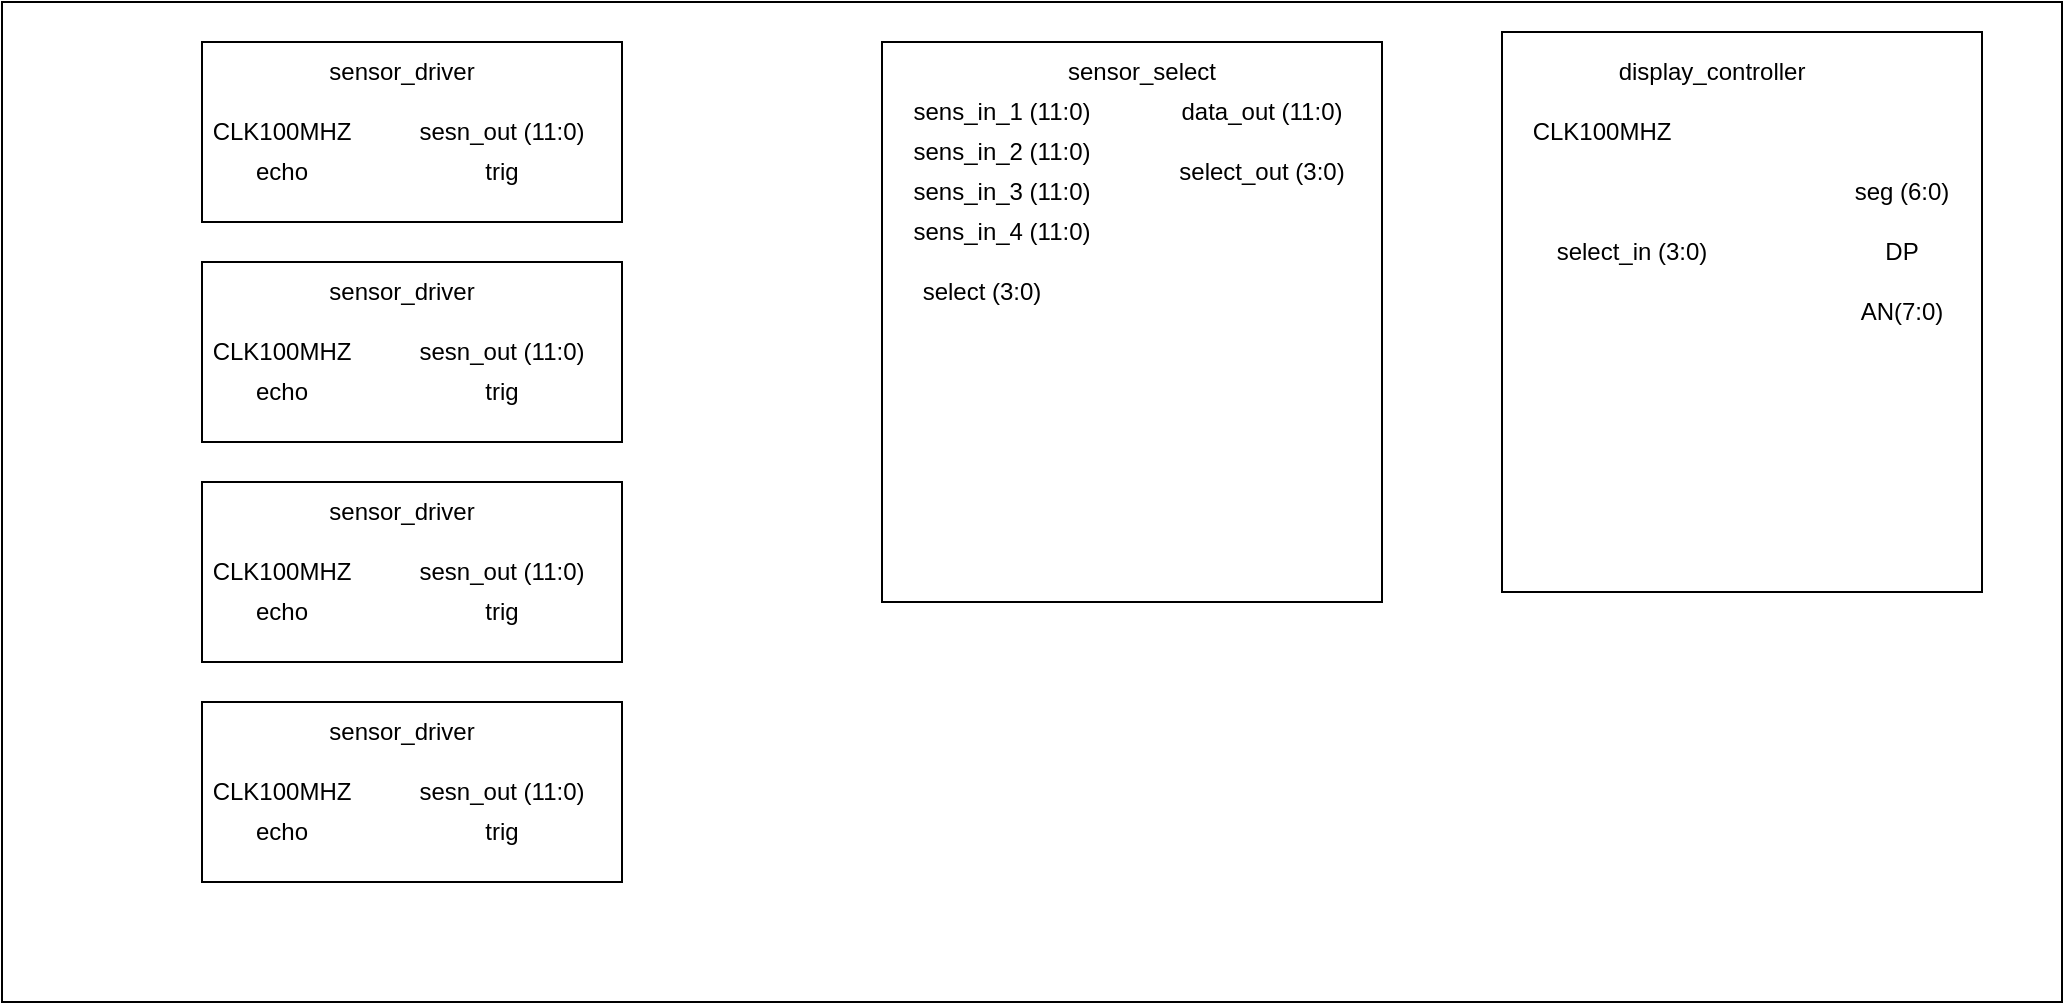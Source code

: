 <mxfile version="26.2.2">
  <diagram name="Stránka-1" id="uQuWTQcgDwJb65fCLmZk">
    <mxGraphModel dx="1871" dy="722" grid="1" gridSize="10" guides="1" tooltips="1" connect="1" arrows="1" fold="1" page="1" pageScale="1" pageWidth="827" pageHeight="1169" math="0" shadow="0">
      <root>
        <mxCell id="0" />
        <mxCell id="1" parent="0" />
        <mxCell id="Ia1E7Pe4GuGRzUIp9X2G-49" value="" style="rounded=0;whiteSpace=wrap;html=1;align=center;verticalAlign=middle;fontFamily=Helvetica;fontSize=12;fontColor=default;fillColor=default;gradientColor=none;strokeColor=default;" parent="1" vertex="1">
          <mxGeometry x="-230" y="20" width="1030" height="500" as="geometry" />
        </mxCell>
        <mxCell id="Ia1E7Pe4GuGRzUIp9X2G-1" value="" style="rounded=0;whiteSpace=wrap;html=1;fillColor=default;" parent="1" vertex="1">
          <mxGeometry x="520" y="35" width="240" height="280" as="geometry" />
        </mxCell>
        <mxCell id="Ia1E7Pe4GuGRzUIp9X2G-2" value="&lt;span style=&quot;color: light-dark(rgb(0, 0, 0), rgb(0, 0, 0));&quot;&gt;display_controller&lt;/span&gt;" style="text;html=1;align=center;verticalAlign=middle;whiteSpace=wrap;rounded=0;fillColor=none;" parent="1" vertex="1">
          <mxGeometry x="595" y="40" width="60" height="30" as="geometry" />
        </mxCell>
        <mxCell id="Ia1E7Pe4GuGRzUIp9X2G-5" value="&lt;span style=&quot;color: light-dark(rgb(0, 0, 0), rgb(0, 0, 0));&quot;&gt;CLK100MHZ&lt;/span&gt;" style="text;html=1;align=center;verticalAlign=middle;whiteSpace=wrap;rounded=0;" parent="1" vertex="1">
          <mxGeometry x="540" y="70" width="60" height="30" as="geometry" />
        </mxCell>
        <mxCell id="Ia1E7Pe4GuGRzUIp9X2G-10" value="&lt;span style=&quot;color: light-dark(rgb(0, 0, 0), rgb(0, 0, 0));&quot;&gt;select_in (3:0)&lt;/span&gt;" style="text;html=1;align=center;verticalAlign=middle;whiteSpace=wrap;rounded=0;" parent="1" vertex="1">
          <mxGeometry x="540" y="130" width="90" height="30" as="geometry" />
        </mxCell>
        <mxCell id="Ia1E7Pe4GuGRzUIp9X2G-11" value="&lt;span style=&quot;color: light-dark(rgb(0, 0, 0), rgb(0, 0, 0));&quot;&gt;seg (6:0)&lt;/span&gt;" style="text;html=1;align=center;verticalAlign=middle;whiteSpace=wrap;rounded=0;" parent="1" vertex="1">
          <mxGeometry x="680" y="100" width="80" height="30" as="geometry" />
        </mxCell>
        <mxCell id="Ia1E7Pe4GuGRzUIp9X2G-12" value="&lt;span style=&quot;color: light-dark(rgb(0, 0, 0), rgb(0, 0, 0));&quot;&gt;DP&lt;/span&gt;" style="text;html=1;align=center;verticalAlign=middle;whiteSpace=wrap;rounded=0;" parent="1" vertex="1">
          <mxGeometry x="680" y="130" width="80" height="30" as="geometry" />
        </mxCell>
        <mxCell id="Ia1E7Pe4GuGRzUIp9X2G-13" value="&lt;span style=&quot;color: light-dark(rgb(0, 0, 0), rgb(0, 0, 0));&quot;&gt;AN(7:0)&lt;/span&gt;" style="text;html=1;align=center;verticalAlign=middle;whiteSpace=wrap;rounded=0;" parent="1" vertex="1">
          <mxGeometry x="680" y="160" width="80" height="30" as="geometry" />
        </mxCell>
        <mxCell id="Ia1E7Pe4GuGRzUIp9X2G-14" value="" style="rounded=0;whiteSpace=wrap;html=1;align=center;verticalAlign=middle;fontFamily=Helvetica;fontSize=12;fontColor=default;fillColor=light-dark(#FFFFFF,#FFFFFF);gradientColor=none;" parent="1" vertex="1">
          <mxGeometry x="210" y="40" width="250" height="280" as="geometry" />
        </mxCell>
        <mxCell id="Ia1E7Pe4GuGRzUIp9X2G-15" value="&lt;span style=&quot;color: light-dark(rgb(0, 0, 0), rgb(0, 0, 0));&quot;&gt;sens_in_1 (11:0)&lt;/span&gt;" style="text;html=1;align=center;verticalAlign=middle;whiteSpace=wrap;rounded=0;" parent="1" vertex="1">
          <mxGeometry x="220" y="60" width="100" height="30" as="geometry" />
        </mxCell>
        <mxCell id="Ia1E7Pe4GuGRzUIp9X2G-16" value="&lt;span style=&quot;color: light-dark(rgb(0, 0, 0), rgb(0, 0, 0));&quot;&gt;sens_in_2 (11:0)&lt;/span&gt;" style="text;html=1;align=center;verticalAlign=middle;whiteSpace=wrap;rounded=0;" parent="1" vertex="1">
          <mxGeometry x="220" y="80" width="100" height="30" as="geometry" />
        </mxCell>
        <mxCell id="Ia1E7Pe4GuGRzUIp9X2G-17" value="&lt;span style=&quot;color: light-dark(rgb(0, 0, 0), rgb(0, 0, 0));&quot;&gt;sens_in_3 (11:0)&lt;/span&gt;" style="text;html=1;align=center;verticalAlign=middle;whiteSpace=wrap;rounded=0;" parent="1" vertex="1">
          <mxGeometry x="220" y="100" width="100" height="30" as="geometry" />
        </mxCell>
        <mxCell id="Ia1E7Pe4GuGRzUIp9X2G-18" value="&lt;span style=&quot;color: light-dark(rgb(0, 0, 0), rgb(0, 0, 0));&quot;&gt;sens_in_4 (11:0)&lt;/span&gt;" style="text;html=1;align=center;verticalAlign=middle;whiteSpace=wrap;rounded=0;" parent="1" vertex="1">
          <mxGeometry x="220" y="120" width="100" height="30" as="geometry" />
        </mxCell>
        <mxCell id="Ia1E7Pe4GuGRzUIp9X2G-19" value="&lt;span style=&quot;color: light-dark(rgb(0, 0, 0), rgb(0, 0, 0));&quot;&gt;select (3:0)&lt;/span&gt;" style="text;html=1;align=center;verticalAlign=middle;whiteSpace=wrap;rounded=0;" parent="1" vertex="1">
          <mxGeometry x="210" y="150" width="100" height="30" as="geometry" />
        </mxCell>
        <mxCell id="Ia1E7Pe4GuGRzUIp9X2G-20" value="&lt;span style=&quot;color: light-dark(rgb(0, 0, 0), rgb(0, 0, 0));&quot;&gt;data_out (11:0)&lt;/span&gt;" style="text;html=1;align=center;verticalAlign=middle;whiteSpace=wrap;rounded=0;" parent="1" vertex="1">
          <mxGeometry x="350" y="60" width="100" height="30" as="geometry" />
        </mxCell>
        <mxCell id="Ia1E7Pe4GuGRzUIp9X2G-21" value="&lt;span style=&quot;color: light-dark(rgb(0, 0, 0), rgb(0, 0, 0));&quot;&gt;sensor_select&lt;/span&gt;" style="text;html=1;align=center;verticalAlign=middle;whiteSpace=wrap;rounded=0;" parent="1" vertex="1">
          <mxGeometry x="290" y="40" width="100" height="30" as="geometry" />
        </mxCell>
        <mxCell id="Ia1E7Pe4GuGRzUIp9X2G-25" value="&lt;span style=&quot;color: light-dark(rgb(0, 0, 0), rgb(0, 0, 0));&quot;&gt;select_out (3:0)&lt;/span&gt;" style="text;html=1;align=center;verticalAlign=middle;whiteSpace=wrap;rounded=0;" parent="1" vertex="1">
          <mxGeometry x="350" y="90" width="100" height="30" as="geometry" />
        </mxCell>
        <mxCell id="Ia1E7Pe4GuGRzUIp9X2G-32" value="" style="group" parent="1" vertex="1" connectable="0">
          <mxGeometry x="-130" y="40" width="210" height="90" as="geometry" />
        </mxCell>
        <mxCell id="Ia1E7Pe4GuGRzUIp9X2G-28" value="" style="rounded=0;whiteSpace=wrap;html=1;align=center;verticalAlign=middle;fontFamily=Helvetica;fontSize=12;fontColor=default;fillColor=light-dark(#FFFFFF,#FFFFFF);gradientColor=none;" parent="Ia1E7Pe4GuGRzUIp9X2G-32" vertex="1">
          <mxGeometry width="210" height="90" as="geometry" />
        </mxCell>
        <mxCell id="Ia1E7Pe4GuGRzUIp9X2G-29" value="&lt;span style=&quot;color: light-dark(rgb(0, 0, 0), rgb(0, 0, 0));&quot;&gt;sensor_driver&lt;/span&gt;" style="text;html=1;align=center;verticalAlign=middle;whiteSpace=wrap;rounded=0;" parent="Ia1E7Pe4GuGRzUIp9X2G-32" vertex="1">
          <mxGeometry x="50" width="100" height="30" as="geometry" />
        </mxCell>
        <mxCell id="Ia1E7Pe4GuGRzUIp9X2G-30" value="&lt;span style=&quot;color: light-dark(rgb(0, 0, 0), rgb(0, 0, 0));&quot;&gt;CLK100MHZ&lt;/span&gt;" style="text;html=1;align=center;verticalAlign=middle;whiteSpace=wrap;rounded=0;" parent="Ia1E7Pe4GuGRzUIp9X2G-32" vertex="1">
          <mxGeometry x="10" y="30" width="60" height="30" as="geometry" />
        </mxCell>
        <mxCell id="Ia1E7Pe4GuGRzUIp9X2G-31" value="&lt;span style=&quot;color: light-dark(rgb(0, 0, 0), rgb(0, 0, 0));&quot;&gt;sesn_out (11:0)&lt;/span&gt;" style="text;html=1;align=center;verticalAlign=middle;whiteSpace=wrap;rounded=0;" parent="Ia1E7Pe4GuGRzUIp9X2G-32" vertex="1">
          <mxGeometry x="100" y="30" width="100" height="30" as="geometry" />
        </mxCell>
        <mxCell id="mv-UvQCw2m-dkChldLvW-1" value="&lt;span style=&quot;color: light-dark(rgb(0, 0, 0), rgb(0, 0, 0));&quot;&gt;echo&lt;/span&gt;" style="text;html=1;align=center;verticalAlign=middle;whiteSpace=wrap;rounded=0;" vertex="1" parent="Ia1E7Pe4GuGRzUIp9X2G-32">
          <mxGeometry x="10" y="50" width="60" height="30" as="geometry" />
        </mxCell>
        <mxCell id="mv-UvQCw2m-dkChldLvW-2" value="&lt;span style=&quot;color: light-dark(rgb(0, 0, 0), rgb(0, 0, 0));&quot;&gt;trig&lt;/span&gt;" style="text;html=1;align=center;verticalAlign=middle;whiteSpace=wrap;rounded=0;" vertex="1" parent="Ia1E7Pe4GuGRzUIp9X2G-32">
          <mxGeometry x="100" y="50" width="100" height="30" as="geometry" />
        </mxCell>
        <mxCell id="mv-UvQCw2m-dkChldLvW-3" value="" style="group" vertex="1" connectable="0" parent="1">
          <mxGeometry x="-130" y="150" width="210" height="90" as="geometry" />
        </mxCell>
        <mxCell id="mv-UvQCw2m-dkChldLvW-4" value="" style="rounded=0;whiteSpace=wrap;html=1;align=center;verticalAlign=middle;fontFamily=Helvetica;fontSize=12;fontColor=default;fillColor=light-dark(#FFFFFF,#FFFFFF);gradientColor=none;" vertex="1" parent="mv-UvQCw2m-dkChldLvW-3">
          <mxGeometry width="210" height="90" as="geometry" />
        </mxCell>
        <mxCell id="mv-UvQCw2m-dkChldLvW-5" value="&lt;span style=&quot;color: light-dark(rgb(0, 0, 0), rgb(0, 0, 0));&quot;&gt;sensor_driver&lt;/span&gt;" style="text;html=1;align=center;verticalAlign=middle;whiteSpace=wrap;rounded=0;" vertex="1" parent="mv-UvQCw2m-dkChldLvW-3">
          <mxGeometry x="50" width="100" height="30" as="geometry" />
        </mxCell>
        <mxCell id="mv-UvQCw2m-dkChldLvW-6" value="&lt;span style=&quot;color: light-dark(rgb(0, 0, 0), rgb(0, 0, 0));&quot;&gt;CLK100MHZ&lt;/span&gt;" style="text;html=1;align=center;verticalAlign=middle;whiteSpace=wrap;rounded=0;" vertex="1" parent="mv-UvQCw2m-dkChldLvW-3">
          <mxGeometry x="10" y="30" width="60" height="30" as="geometry" />
        </mxCell>
        <mxCell id="mv-UvQCw2m-dkChldLvW-7" value="&lt;span style=&quot;color: light-dark(rgb(0, 0, 0), rgb(0, 0, 0));&quot;&gt;sesn_out (11:0)&lt;/span&gt;" style="text;html=1;align=center;verticalAlign=middle;whiteSpace=wrap;rounded=0;" vertex="1" parent="mv-UvQCw2m-dkChldLvW-3">
          <mxGeometry x="100" y="30" width="100" height="30" as="geometry" />
        </mxCell>
        <mxCell id="mv-UvQCw2m-dkChldLvW-8" value="&lt;span style=&quot;color: light-dark(rgb(0, 0, 0), rgb(0, 0, 0));&quot;&gt;echo&lt;/span&gt;" style="text;html=1;align=center;verticalAlign=middle;whiteSpace=wrap;rounded=0;" vertex="1" parent="mv-UvQCw2m-dkChldLvW-3">
          <mxGeometry x="10" y="50" width="60" height="30" as="geometry" />
        </mxCell>
        <mxCell id="mv-UvQCw2m-dkChldLvW-9" value="&lt;span style=&quot;color: light-dark(rgb(0, 0, 0), rgb(0, 0, 0));&quot;&gt;trig&lt;/span&gt;" style="text;html=1;align=center;verticalAlign=middle;whiteSpace=wrap;rounded=0;" vertex="1" parent="mv-UvQCw2m-dkChldLvW-3">
          <mxGeometry x="100" y="50" width="100" height="30" as="geometry" />
        </mxCell>
        <mxCell id="mv-UvQCw2m-dkChldLvW-10" value="" style="group" vertex="1" connectable="0" parent="1">
          <mxGeometry x="-130" y="260" width="210" height="90" as="geometry" />
        </mxCell>
        <mxCell id="mv-UvQCw2m-dkChldLvW-11" value="" style="rounded=0;whiteSpace=wrap;html=1;align=center;verticalAlign=middle;fontFamily=Helvetica;fontSize=12;fontColor=default;fillColor=light-dark(#FFFFFF,#FFFFFF);gradientColor=none;" vertex="1" parent="mv-UvQCw2m-dkChldLvW-10">
          <mxGeometry width="210" height="90" as="geometry" />
        </mxCell>
        <mxCell id="mv-UvQCw2m-dkChldLvW-12" value="&lt;span style=&quot;color: light-dark(rgb(0, 0, 0), rgb(0, 0, 0));&quot;&gt;sensor_driver&lt;/span&gt;" style="text;html=1;align=center;verticalAlign=middle;whiteSpace=wrap;rounded=0;" vertex="1" parent="mv-UvQCw2m-dkChldLvW-10">
          <mxGeometry x="50" width="100" height="30" as="geometry" />
        </mxCell>
        <mxCell id="mv-UvQCw2m-dkChldLvW-13" value="&lt;span style=&quot;color: light-dark(rgb(0, 0, 0), rgb(0, 0, 0));&quot;&gt;CLK100MHZ&lt;/span&gt;" style="text;html=1;align=center;verticalAlign=middle;whiteSpace=wrap;rounded=0;" vertex="1" parent="mv-UvQCw2m-dkChldLvW-10">
          <mxGeometry x="10" y="30" width="60" height="30" as="geometry" />
        </mxCell>
        <mxCell id="mv-UvQCw2m-dkChldLvW-14" value="&lt;span style=&quot;color: light-dark(rgb(0, 0, 0), rgb(0, 0, 0));&quot;&gt;sesn_out (11:0)&lt;/span&gt;" style="text;html=1;align=center;verticalAlign=middle;whiteSpace=wrap;rounded=0;" vertex="1" parent="mv-UvQCw2m-dkChldLvW-10">
          <mxGeometry x="100" y="30" width="100" height="30" as="geometry" />
        </mxCell>
        <mxCell id="mv-UvQCw2m-dkChldLvW-15" value="&lt;span style=&quot;color: light-dark(rgb(0, 0, 0), rgb(0, 0, 0));&quot;&gt;echo&lt;/span&gt;" style="text;html=1;align=center;verticalAlign=middle;whiteSpace=wrap;rounded=0;" vertex="1" parent="mv-UvQCw2m-dkChldLvW-10">
          <mxGeometry x="10" y="50" width="60" height="30" as="geometry" />
        </mxCell>
        <mxCell id="mv-UvQCw2m-dkChldLvW-16" value="&lt;span style=&quot;color: light-dark(rgb(0, 0, 0), rgb(0, 0, 0));&quot;&gt;trig&lt;/span&gt;" style="text;html=1;align=center;verticalAlign=middle;whiteSpace=wrap;rounded=0;" vertex="1" parent="mv-UvQCw2m-dkChldLvW-10">
          <mxGeometry x="100" y="50" width="100" height="30" as="geometry" />
        </mxCell>
        <mxCell id="mv-UvQCw2m-dkChldLvW-17" value="" style="group" vertex="1" connectable="0" parent="1">
          <mxGeometry x="-130" y="370" width="210" height="90" as="geometry" />
        </mxCell>
        <mxCell id="mv-UvQCw2m-dkChldLvW-18" value="" style="rounded=0;whiteSpace=wrap;html=1;align=center;verticalAlign=middle;fontFamily=Helvetica;fontSize=12;fontColor=default;fillColor=light-dark(#FFFFFF,#FFFFFF);gradientColor=none;" vertex="1" parent="mv-UvQCw2m-dkChldLvW-17">
          <mxGeometry width="210" height="90" as="geometry" />
        </mxCell>
        <mxCell id="mv-UvQCw2m-dkChldLvW-19" value="&lt;span style=&quot;color: light-dark(rgb(0, 0, 0), rgb(0, 0, 0));&quot;&gt;sensor_driver&lt;/span&gt;" style="text;html=1;align=center;verticalAlign=middle;whiteSpace=wrap;rounded=0;" vertex="1" parent="mv-UvQCw2m-dkChldLvW-17">
          <mxGeometry x="50" width="100" height="30" as="geometry" />
        </mxCell>
        <mxCell id="mv-UvQCw2m-dkChldLvW-20" value="&lt;span style=&quot;color: light-dark(rgb(0, 0, 0), rgb(0, 0, 0));&quot;&gt;CLK100MHZ&lt;/span&gt;" style="text;html=1;align=center;verticalAlign=middle;whiteSpace=wrap;rounded=0;" vertex="1" parent="mv-UvQCw2m-dkChldLvW-17">
          <mxGeometry x="10" y="30" width="60" height="30" as="geometry" />
        </mxCell>
        <mxCell id="mv-UvQCw2m-dkChldLvW-21" value="&lt;span style=&quot;color: light-dark(rgb(0, 0, 0), rgb(0, 0, 0));&quot;&gt;sesn_out (11:0)&lt;/span&gt;" style="text;html=1;align=center;verticalAlign=middle;whiteSpace=wrap;rounded=0;" vertex="1" parent="mv-UvQCw2m-dkChldLvW-17">
          <mxGeometry x="100" y="30" width="100" height="30" as="geometry" />
        </mxCell>
        <mxCell id="mv-UvQCw2m-dkChldLvW-22" value="&lt;span style=&quot;color: light-dark(rgb(0, 0, 0), rgb(0, 0, 0));&quot;&gt;echo&lt;/span&gt;" style="text;html=1;align=center;verticalAlign=middle;whiteSpace=wrap;rounded=0;" vertex="1" parent="mv-UvQCw2m-dkChldLvW-17">
          <mxGeometry x="10" y="50" width="60" height="30" as="geometry" />
        </mxCell>
        <mxCell id="mv-UvQCw2m-dkChldLvW-23" value="&lt;span style=&quot;color: light-dark(rgb(0, 0, 0), rgb(0, 0, 0));&quot;&gt;trig&lt;/span&gt;" style="text;html=1;align=center;verticalAlign=middle;whiteSpace=wrap;rounded=0;" vertex="1" parent="mv-UvQCw2m-dkChldLvW-17">
          <mxGeometry x="100" y="50" width="100" height="30" as="geometry" />
        </mxCell>
      </root>
    </mxGraphModel>
  </diagram>
</mxfile>
